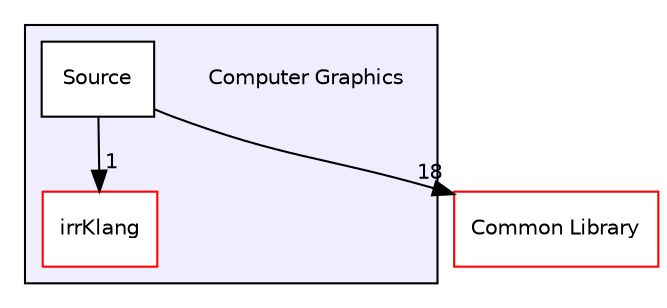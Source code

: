 digraph "Computer Graphics" {
  bgcolor=transparent;
  compound=true
  node [ fontsize="10", fontname="Helvetica"];
  edge [ labelfontsize="10", labelfontname="Helvetica"];
  subgraph clusterdir_ae43a1f3162a6a75b457adff50d66fa5 {
    graph [ bgcolor="#eeeeff", pencolor="black", label="" URL="dir_ae43a1f3162a6a75b457adff50d66fa5.html"];
    dir_ae43a1f3162a6a75b457adff50d66fa5 [shape=plaintext label="Computer Graphics"];
    dir_6a0ef7c59787af7de3734003789107e2 [shape=box label="irrKlang" color="red" fillcolor="white" style="filled" URL="dir_6a0ef7c59787af7de3734003789107e2.html"];
    dir_6b155580e5837f9b6ab43ffdbab082d6 [shape=box label="Source" color="black" fillcolor="white" style="filled" URL="dir_6b155580e5837f9b6ab43ffdbab082d6.html"];
  }
  dir_8cc774efae0a7079271de87a6a76e5ae [shape=box label="Common Library" color="red" URL="dir_8cc774efae0a7079271de87a6a76e5ae.html"];
  dir_6b155580e5837f9b6ab43ffdbab082d6->dir_8cc774efae0a7079271de87a6a76e5ae [headlabel="18", labeldistance=1.5 headhref="dir_000008_000000.html"];
  dir_6b155580e5837f9b6ab43ffdbab082d6->dir_6a0ef7c59787af7de3734003789107e2 [headlabel="1", labeldistance=1.5 headhref="dir_000008_000003.html"];
}
